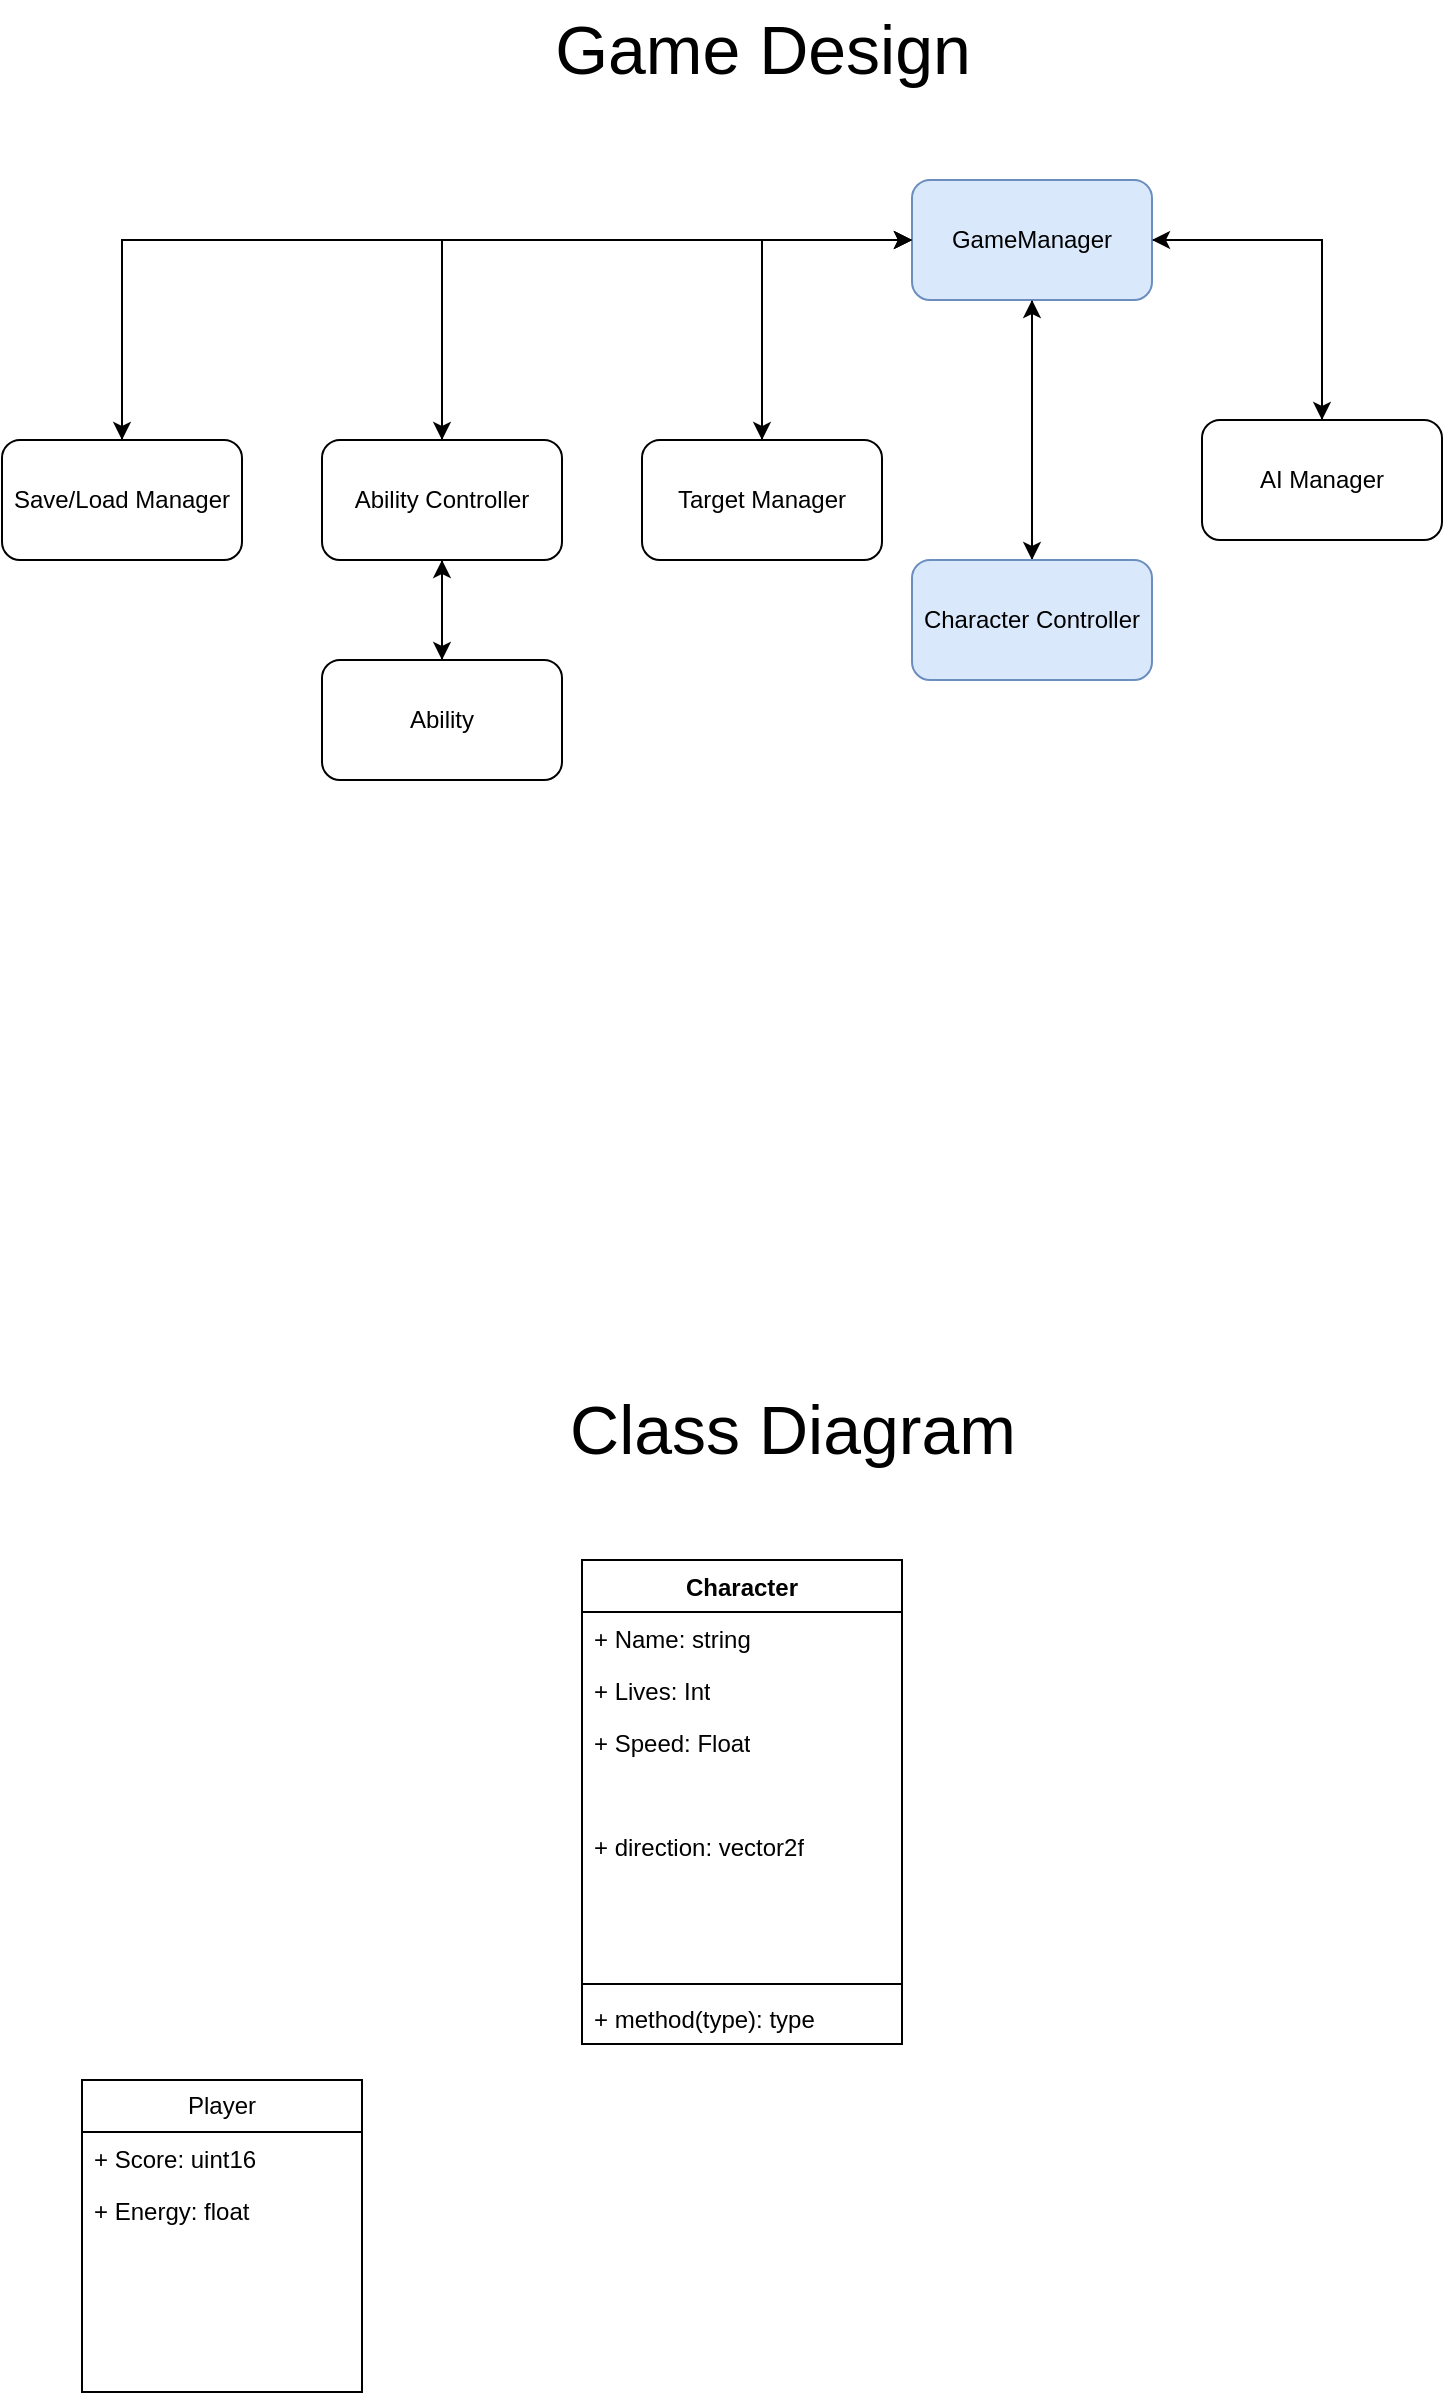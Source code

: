 <mxfile version="21.6.8" type="device">
  <diagram name="Page-1" id="reJ3cQ9O1L78rH3T_lfi">
    <mxGraphModel dx="2100" dy="1204" grid="1" gridSize="10" guides="1" tooltips="1" connect="1" arrows="1" fold="1" page="1" pageScale="1" pageWidth="850" pageHeight="1100" math="0" shadow="0">
      <root>
        <mxCell id="0" />
        <mxCell id="1" parent="0" />
        <mxCell id="pbeA42z0XLuuVM_CoKhC-3" style="edgeStyle=orthogonalEdgeStyle;rounded=0;orthogonalLoop=1;jettySize=auto;html=1;entryX=0.5;entryY=0;entryDx=0;entryDy=0;" parent="1" source="pbeA42z0XLuuVM_CoKhC-1" target="pbeA42z0XLuuVM_CoKhC-2" edge="1">
          <mxGeometry relative="1" as="geometry">
            <mxPoint x="690" y="330" as="targetPoint" />
          </mxGeometry>
        </mxCell>
        <mxCell id="pbeA42z0XLuuVM_CoKhC-7" style="edgeStyle=orthogonalEdgeStyle;rounded=0;orthogonalLoop=1;jettySize=auto;html=1;entryX=0.5;entryY=0;entryDx=0;entryDy=0;" parent="1" source="pbeA42z0XLuuVM_CoKhC-1" target="pbeA42z0XLuuVM_CoKhC-5" edge="1">
          <mxGeometry relative="1" as="geometry" />
        </mxCell>
        <mxCell id="pbeA42z0XLuuVM_CoKhC-12" style="edgeStyle=orthogonalEdgeStyle;rounded=0;orthogonalLoop=1;jettySize=auto;html=1;entryX=0.5;entryY=0;entryDx=0;entryDy=0;" parent="1" source="pbeA42z0XLuuVM_CoKhC-1" target="pbeA42z0XLuuVM_CoKhC-10" edge="1">
          <mxGeometry relative="1" as="geometry" />
        </mxCell>
        <mxCell id="pbeA42z0XLuuVM_CoKhC-15" style="edgeStyle=orthogonalEdgeStyle;rounded=0;orthogonalLoop=1;jettySize=auto;html=1;entryX=0.5;entryY=0;entryDx=0;entryDy=0;" parent="1" source="pbeA42z0XLuuVM_CoKhC-1" target="pbeA42z0XLuuVM_CoKhC-13" edge="1">
          <mxGeometry relative="1" as="geometry" />
        </mxCell>
        <mxCell id="pbeA42z0XLuuVM_CoKhC-24" style="edgeStyle=orthogonalEdgeStyle;rounded=0;orthogonalLoop=1;jettySize=auto;html=1;entryX=0.5;entryY=0;entryDx=0;entryDy=0;" parent="1" source="pbeA42z0XLuuVM_CoKhC-1" target="pbeA42z0XLuuVM_CoKhC-22" edge="1">
          <mxGeometry relative="1" as="geometry" />
        </mxCell>
        <mxCell id="pbeA42z0XLuuVM_CoKhC-1" value="GameManager" style="rounded=1;whiteSpace=wrap;html=1;fillColor=#dae8fc;strokeColor=#6c8ebf;" parent="1" vertex="1">
          <mxGeometry x="485" y="200" width="120" height="60" as="geometry" />
        </mxCell>
        <mxCell id="pbeA42z0XLuuVM_CoKhC-20" style="edgeStyle=orthogonalEdgeStyle;rounded=0;orthogonalLoop=1;jettySize=auto;html=1;entryX=0.5;entryY=1;entryDx=0;entryDy=0;exitX=0.5;exitY=0;exitDx=0;exitDy=0;" parent="1" source="pbeA42z0XLuuVM_CoKhC-2" target="pbeA42z0XLuuVM_CoKhC-1" edge="1">
          <mxGeometry relative="1" as="geometry" />
        </mxCell>
        <mxCell id="pbeA42z0XLuuVM_CoKhC-2" value="Character Controller" style="rounded=1;whiteSpace=wrap;html=1;fillColor=#dae8fc;strokeColor=#6c8ebf;" parent="1" vertex="1">
          <mxGeometry x="485" y="390" width="120" height="60" as="geometry" />
        </mxCell>
        <mxCell id="pbeA42z0XLuuVM_CoKhC-6" style="edgeStyle=orthogonalEdgeStyle;rounded=0;orthogonalLoop=1;jettySize=auto;html=1;entryX=0;entryY=0.5;entryDx=0;entryDy=0;exitX=0.5;exitY=0;exitDx=0;exitDy=0;" parent="1" source="pbeA42z0XLuuVM_CoKhC-5" target="pbeA42z0XLuuVM_CoKhC-1" edge="1">
          <mxGeometry relative="1" as="geometry" />
        </mxCell>
        <mxCell id="pbeA42z0XLuuVM_CoKhC-5" value="Target Manager" style="rounded=1;whiteSpace=wrap;html=1;" parent="1" vertex="1">
          <mxGeometry x="350" y="330" width="120" height="60" as="geometry" />
        </mxCell>
        <mxCell id="pbeA42z0XLuuVM_CoKhC-11" style="edgeStyle=orthogonalEdgeStyle;rounded=0;orthogonalLoop=1;jettySize=auto;html=1;entryX=0;entryY=0.5;entryDx=0;entryDy=0;exitX=0.5;exitY=0;exitDx=0;exitDy=0;" parent="1" source="pbeA42z0XLuuVM_CoKhC-10" target="pbeA42z0XLuuVM_CoKhC-1" edge="1">
          <mxGeometry relative="1" as="geometry" />
        </mxCell>
        <mxCell id="pbeA42z0XLuuVM_CoKhC-10" value="Ability Controller" style="rounded=1;whiteSpace=wrap;html=1;" parent="1" vertex="1">
          <mxGeometry x="190" y="330" width="120" height="60" as="geometry" />
        </mxCell>
        <mxCell id="pbeA42z0XLuuVM_CoKhC-14" style="edgeStyle=orthogonalEdgeStyle;rounded=0;orthogonalLoop=1;jettySize=auto;html=1;entryX=0;entryY=0.5;entryDx=0;entryDy=0;exitX=0.5;exitY=0;exitDx=0;exitDy=0;" parent="1" source="pbeA42z0XLuuVM_CoKhC-13" target="pbeA42z0XLuuVM_CoKhC-1" edge="1">
          <mxGeometry relative="1" as="geometry" />
        </mxCell>
        <mxCell id="pbeA42z0XLuuVM_CoKhC-18" value="" style="edgeStyle=orthogonalEdgeStyle;rounded=0;orthogonalLoop=1;jettySize=auto;html=1;" parent="1" source="pbeA42z0XLuuVM_CoKhC-10" target="pbeA42z0XLuuVM_CoKhC-17" edge="1">
          <mxGeometry relative="1" as="geometry" />
        </mxCell>
        <mxCell id="pbeA42z0XLuuVM_CoKhC-13" value="Save/Load Manager" style="rounded=1;whiteSpace=wrap;html=1;" parent="1" vertex="1">
          <mxGeometry x="30" y="330" width="120" height="60" as="geometry" />
        </mxCell>
        <mxCell id="pbeA42z0XLuuVM_CoKhC-19" style="edgeStyle=orthogonalEdgeStyle;rounded=0;orthogonalLoop=1;jettySize=auto;html=1;" parent="1" source="pbeA42z0XLuuVM_CoKhC-17" target="pbeA42z0XLuuVM_CoKhC-10" edge="1">
          <mxGeometry relative="1" as="geometry" />
        </mxCell>
        <mxCell id="pbeA42z0XLuuVM_CoKhC-17" value="Ability" style="whiteSpace=wrap;html=1;rounded=1;" parent="1" vertex="1">
          <mxGeometry x="190" y="440" width="120" height="60" as="geometry" />
        </mxCell>
        <mxCell id="pbeA42z0XLuuVM_CoKhC-23" style="edgeStyle=orthogonalEdgeStyle;rounded=0;orthogonalLoop=1;jettySize=auto;html=1;entryX=1;entryY=0.5;entryDx=0;entryDy=0;exitX=0.5;exitY=0;exitDx=0;exitDy=0;" parent="1" source="pbeA42z0XLuuVM_CoKhC-22" target="pbeA42z0XLuuVM_CoKhC-1" edge="1">
          <mxGeometry relative="1" as="geometry" />
        </mxCell>
        <mxCell id="pbeA42z0XLuuVM_CoKhC-22" value="AI Manager" style="rounded=1;whiteSpace=wrap;html=1;" parent="1" vertex="1">
          <mxGeometry x="630" y="320" width="120" height="60" as="geometry" />
        </mxCell>
        <mxCell id="pbeA42z0XLuuVM_CoKhC-26" value="Player" style="swimlane;fontStyle=0;childLayout=stackLayout;horizontal=1;startSize=26;fillColor=none;horizontalStack=0;resizeParent=1;resizeParentMax=0;resizeLast=0;collapsible=1;marginBottom=0;whiteSpace=wrap;html=1;" parent="1" vertex="1">
          <mxGeometry x="70" y="1150" width="140" height="156" as="geometry" />
        </mxCell>
        <mxCell id="pbeA42z0XLuuVM_CoKhC-27" value="+ Score: uint16" style="text;strokeColor=none;fillColor=none;align=left;verticalAlign=top;spacingLeft=4;spacingRight=4;overflow=hidden;rotatable=0;points=[[0,0.5],[1,0.5]];portConstraint=eastwest;whiteSpace=wrap;html=1;" parent="pbeA42z0XLuuVM_CoKhC-26" vertex="1">
          <mxGeometry y="26" width="140" height="26" as="geometry" />
        </mxCell>
        <mxCell id="pbeA42z0XLuuVM_CoKhC-30" value="+ Energy: float" style="text;strokeColor=none;fillColor=none;align=left;verticalAlign=top;spacingLeft=4;spacingRight=4;overflow=hidden;rotatable=0;points=[[0,0.5],[1,0.5]];portConstraint=eastwest;whiteSpace=wrap;html=1;" parent="pbeA42z0XLuuVM_CoKhC-26" vertex="1">
          <mxGeometry y="52" width="140" height="26" as="geometry" />
        </mxCell>
        <mxCell id="pbeA42z0XLuuVM_CoKhC-31" style="text;strokeColor=none;fillColor=none;align=left;verticalAlign=top;spacingLeft=4;spacingRight=4;overflow=hidden;rotatable=0;points=[[0,0.5],[1,0.5]];portConstraint=eastwest;whiteSpace=wrap;html=1;" parent="pbeA42z0XLuuVM_CoKhC-26" vertex="1">
          <mxGeometry y="78" width="140" height="26" as="geometry" />
        </mxCell>
        <mxCell id="pbeA42z0XLuuVM_CoKhC-32" style="text;strokeColor=none;fillColor=none;align=left;verticalAlign=top;spacingLeft=4;spacingRight=4;overflow=hidden;rotatable=0;points=[[0,0.5],[1,0.5]];portConstraint=eastwest;whiteSpace=wrap;html=1;" parent="pbeA42z0XLuuVM_CoKhC-26" vertex="1">
          <mxGeometry y="104" width="140" height="26" as="geometry" />
        </mxCell>
        <mxCell id="pbeA42z0XLuuVM_CoKhC-33" style="text;strokeColor=none;fillColor=none;align=left;verticalAlign=top;spacingLeft=4;spacingRight=4;overflow=hidden;rotatable=0;points=[[0,0.5],[1,0.5]];portConstraint=eastwest;whiteSpace=wrap;html=1;" parent="pbeA42z0XLuuVM_CoKhC-26" vertex="1">
          <mxGeometry y="130" width="140" height="26" as="geometry" />
        </mxCell>
        <mxCell id="pbeA42z0XLuuVM_CoKhC-34" value="Character" style="swimlane;fontStyle=1;align=center;verticalAlign=top;childLayout=stackLayout;horizontal=1;startSize=26;horizontalStack=0;resizeParent=1;resizeParentMax=0;resizeLast=0;collapsible=1;marginBottom=0;whiteSpace=wrap;html=1;" parent="1" vertex="1">
          <mxGeometry x="320" y="890" width="160" height="242" as="geometry" />
        </mxCell>
        <mxCell id="zB6dwRvwT7vLq4lfCW20-1" value="+ Name: string" style="text;strokeColor=none;fillColor=none;align=left;verticalAlign=top;spacingLeft=4;spacingRight=4;overflow=hidden;rotatable=0;points=[[0,0.5],[1,0.5]];portConstraint=eastwest;whiteSpace=wrap;html=1;" parent="pbeA42z0XLuuVM_CoKhC-34" vertex="1">
          <mxGeometry y="26" width="160" height="26" as="geometry" />
        </mxCell>
        <mxCell id="pbeA42z0XLuuVM_CoKhC-35" value="+ Lives: Int" style="text;strokeColor=none;fillColor=none;align=left;verticalAlign=top;spacingLeft=4;spacingRight=4;overflow=hidden;rotatable=0;points=[[0,0.5],[1,0.5]];portConstraint=eastwest;whiteSpace=wrap;html=1;" parent="pbeA42z0XLuuVM_CoKhC-34" vertex="1">
          <mxGeometry y="52" width="160" height="26" as="geometry" />
        </mxCell>
        <mxCell id="pbeA42z0XLuuVM_CoKhC-43" value="+ Speed: Float" style="text;strokeColor=none;fillColor=none;align=left;verticalAlign=top;spacingLeft=4;spacingRight=4;overflow=hidden;rotatable=0;points=[[0,0.5],[1,0.5]];portConstraint=eastwest;whiteSpace=wrap;html=1;" parent="pbeA42z0XLuuVM_CoKhC-34" vertex="1">
          <mxGeometry y="78" width="160" height="26" as="geometry" />
        </mxCell>
        <mxCell id="pbeA42z0XLuuVM_CoKhC-41" style="text;strokeColor=none;fillColor=none;align=left;verticalAlign=top;spacingLeft=4;spacingRight=4;overflow=hidden;rotatable=0;points=[[0,0.5],[1,0.5]];portConstraint=eastwest;whiteSpace=wrap;html=1;" parent="pbeA42z0XLuuVM_CoKhC-34" vertex="1">
          <mxGeometry y="104" width="160" height="26" as="geometry" />
        </mxCell>
        <mxCell id="pbeA42z0XLuuVM_CoKhC-40" value="+ direction: vector2f" style="text;strokeColor=none;fillColor=none;align=left;verticalAlign=top;spacingLeft=4;spacingRight=4;overflow=hidden;rotatable=0;points=[[0,0.5],[1,0.5]];portConstraint=eastwest;whiteSpace=wrap;html=1;" parent="pbeA42z0XLuuVM_CoKhC-34" vertex="1">
          <mxGeometry y="130" width="160" height="26" as="geometry" />
        </mxCell>
        <mxCell id="pbeA42z0XLuuVM_CoKhC-39" style="text;strokeColor=none;fillColor=none;align=left;verticalAlign=top;spacingLeft=4;spacingRight=4;overflow=hidden;rotatable=0;points=[[0,0.5],[1,0.5]];portConstraint=eastwest;whiteSpace=wrap;html=1;" parent="pbeA42z0XLuuVM_CoKhC-34" vertex="1">
          <mxGeometry y="156" width="160" height="26" as="geometry" />
        </mxCell>
        <mxCell id="pbeA42z0XLuuVM_CoKhC-38" style="text;strokeColor=none;fillColor=none;align=left;verticalAlign=top;spacingLeft=4;spacingRight=4;overflow=hidden;rotatable=0;points=[[0,0.5],[1,0.5]];portConstraint=eastwest;whiteSpace=wrap;html=1;" parent="pbeA42z0XLuuVM_CoKhC-34" vertex="1">
          <mxGeometry y="182" width="160" height="26" as="geometry" />
        </mxCell>
        <mxCell id="pbeA42z0XLuuVM_CoKhC-36" value="" style="line;strokeWidth=1;fillColor=none;align=left;verticalAlign=middle;spacingTop=-1;spacingLeft=3;spacingRight=3;rotatable=0;labelPosition=right;points=[];portConstraint=eastwest;strokeColor=inherit;" parent="pbeA42z0XLuuVM_CoKhC-34" vertex="1">
          <mxGeometry y="208" width="160" height="8" as="geometry" />
        </mxCell>
        <mxCell id="pbeA42z0XLuuVM_CoKhC-37" value="+ method(type): type" style="text;strokeColor=none;fillColor=none;align=left;verticalAlign=top;spacingLeft=4;spacingRight=4;overflow=hidden;rotatable=0;points=[[0,0.5],[1,0.5]];portConstraint=eastwest;whiteSpace=wrap;html=1;" parent="pbeA42z0XLuuVM_CoKhC-34" vertex="1">
          <mxGeometry y="216" width="160" height="26" as="geometry" />
        </mxCell>
        <mxCell id="lXi0G71eGH83L1yXZb08-3" value="&lt;font style=&quot;font-size: 34px;&quot;&gt;Game Design&lt;/font&gt;" style="text;html=1;align=center;verticalAlign=middle;resizable=0;points=[];autosize=1;strokeColor=none;fillColor=none;strokeWidth=2;" vertex="1" parent="1">
          <mxGeometry x="295" y="110" width="230" height="50" as="geometry" />
        </mxCell>
        <mxCell id="lXi0G71eGH83L1yXZb08-4" value="&lt;font style=&quot;font-size: 34px;&quot;&gt;Class Diagram&lt;/font&gt;" style="text;html=1;align=center;verticalAlign=middle;resizable=0;points=[];autosize=1;strokeColor=none;fillColor=none;strokeWidth=2;" vertex="1" parent="1">
          <mxGeometry x="300" y="800" width="250" height="50" as="geometry" />
        </mxCell>
      </root>
    </mxGraphModel>
  </diagram>
</mxfile>
